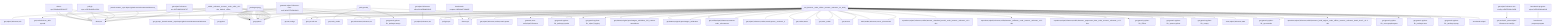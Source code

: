 graph TD
    app-mlperf-inference,d775cac873ee4231_(_nvidia,_retinanet,_tensorrt,_cuda,_valid,_r4.1-dev_default,_offline_) --> detect,os
    app-mlperf-inference,d775cac873ee4231_(_nvidia,_retinanet,_tensorrt,_cuda,_valid,_r4.1-dev_default,_offline_) --> get,sys-utils-cm
    app-mlperf-inference,d775cac873ee4231_(_nvidia,_retinanet,_tensorrt,_cuda,_valid,_r4.1-dev_default,_offline_) --> get,python
    get-mlperf-inference-src,4b57186581024797 --> detect,os
    get-mlperf-inference-src,4b57186581024797 --> get,python3
    get-git-repo,ed603e7292974f10_(_branch.master,_repo.https://github.com/mlcommons/inference_) --> detect,os
    get-mlperf-inference-src,4b57186581024797 --> get,git,repo,_branch.master,_repo.https://github.com/mlcommons/inference
    app-mlperf-inference,d775cac873ee4231_(_nvidia,_retinanet,_tensorrt,_cuda,_valid,_r4.1-dev_default,_offline_) --> get,mlcommons,inference,src
    pull-git-repo,c23132ed65c4421d --> detect,os
    app-mlperf-inference,d775cac873ee4231_(_nvidia,_retinanet,_tensorrt,_cuda,_valid,_r4.1-dev_default,_offline_) --> pull,git,repo
    get-mlperf-inference-utils,e341e5f86d8342e5 --> get,mlperf,inference,src
    app-mlperf-inference,d775cac873ee4231_(_nvidia,_retinanet,_tensorrt,_cuda,_valid,_r4.1-dev_default,_offline_) --> get,mlperf,inference,utils
    get-cuda-devices,7a3ede4d3558427a_(_with-pycuda_) --> get,cuda,_toolkit
    get-cuda-devices,7a3ede4d3558427a_(_with-pycuda_) --> get,python3
    get-generic-python-lib,94b62a682bc44791_(_package.pycuda_) --> get,python3
    get-cuda-devices,7a3ede4d3558427a_(_with-pycuda_) --> get,generic-python-lib,_package.pycuda
    get-generic-python-lib,94b62a682bc44791_(_package.numpy_) --> get,python3
    get-cuda-devices,7a3ede4d3558427a_(_with-pycuda_) --> get,generic-python-lib,_package.numpy
    app-mlperf-inference,d775cac873ee4231_(_nvidia,_retinanet,_tensorrt,_cuda,_valid,_r4.1-dev_default,_offline_) --> get,cuda-devices,_with-pycuda
    app-mlperf-inference-nvidia,bc3b17fb430f4732_(_run_harness,_cuda,_offline,_tensorrt,_retinanet,_rtx_4090_) --> detect,os
    detect-cpu,586c8a43320142f7 --> detect,os
    app-mlperf-inference-nvidia,bc3b17fb430f4732_(_run_harness,_cuda,_offline,_tensorrt,_retinanet,_rtx_4090_) --> detect,cpu
    app-mlperf-inference-nvidia,bc3b17fb430f4732_(_run_harness,_cuda,_offline,_tensorrt,_retinanet,_rtx_4090_) --> get,sys-utils-cm
    app-mlperf-inference-nvidia,bc3b17fb430f4732_(_run_harness,_cuda,_offline,_tensorrt,_retinanet,_rtx_4090_) --> get,mlperf,inference,nvidia,scratch,space
    get-generic-python-lib,94b62a682bc44791_(_mlperf_logging_) --> get,python3
    app-mlperf-inference-nvidia,bc3b17fb430f4732_(_run_harness,_cuda,_offline,_tensorrt,_retinanet,_rtx_4090_) --> get,generic-python-lib,_mlperf_logging
    app-mlperf-inference-nvidia,bc3b17fb430f4732_(_run_harness,_cuda,_offline,_tensorrt,_retinanet,_rtx_4090_) --> get,dataset,original,openimages,_validation,_full,_custom-annotations
    app-mlperf-inference-nvidia,bc3b17fb430f4732_(_run_harness,_cuda,_offline,_tensorrt,_retinanet,_rtx_4090_) --> get,dataset,original,openimages,_calibration
    app-mlperf-inference-nvidia,bc3b17fb430f4732_(_run_harness,_cuda,_offline,_tensorrt,_retinanet,_rtx_4090_) --> get,mlcommons,inference,src
    app-mlperf-inference-nvidia,bc3b17fb430f4732_(_run_harness,_cuda,_offline,_tensorrt,_retinanet,_rtx_4090_) --> get,nvidia,mlperf,inference,common-code,_mlcommons
    pull-git-repo,c23132ed65c4421d --> detect,os
    app-mlperf-inference-nvidia,bc3b17fb430f4732_(_run_harness,_cuda,_offline,_tensorrt,_retinanet,_rtx_4090_) --> pull,git,repo
    generate-mlperf-inference-user-conf,3af4475745964b93 --> detect,os
    detect-cpu,586c8a43320142f7 --> detect,os
    generate-mlperf-inference-user-conf,3af4475745964b93 --> detect,cpu
    generate-mlperf-inference-user-conf,3af4475745964b93 --> get,python
    generate-mlperf-inference-user-conf,3af4475745964b93 --> get,mlcommons,inference,src
    get-mlperf-inference-sut-configs,c2fbf72009e2445b --> get,cache,dir,_name.mlperf-inference-sut-configs
    generate-mlperf-inference-user-conf,3af4475745964b93 --> get,sut,configs
    app-mlperf-inference-nvidia,bc3b17fb430f4732_(_run_harness,_cuda,_offline,_tensorrt,_retinanet,_rtx_4090_) --> generate,user-conf,mlperf,inference
    get-generic-python-lib,94b62a682bc44791_(_package.pycuda_) --> get,python3
    app-mlperf-inference-nvidia,bc3b17fb430f4732_(_run_harness,_cuda,_offline,_tensorrt,_retinanet,_rtx_4090_) --> get,generic-python-lib,_package.pycuda
    app-mlperf-inference-nvidia,bc3b17fb430f4732_(_run_harness,_cuda,_offline,_tensorrt,_retinanet,_rtx_4090_) --> get,nvidia,mitten
    app-mlperf-inference-nvidia,bc3b17fb430f4732_(_run_harness,_cuda,_offline,_tensorrt,_retinanet,_rtx_4090_) --> get,cuda,_cudnn
    app-mlperf-inference-nvidia,bc3b17fb430f4732_(_run_harness,_cuda,_offline,_tensorrt,_retinanet,_rtx_4090_) --> get,tensorrt
    app-mlperf-inference-nvidia,bc3b17fb430f4732_(_run_harness,_cuda,_offline,_tensorrt,_retinanet,_rtx_4090_) --> build,nvidia,inference,server,_mlcommons
    app-mlperf-inference-nvidia,bc3b17fb430f4732_(_build_engine,_cuda,_offline,_tensorrt,_retinanet,_batch_size.2,_v4.1-dev_) --> detect,os
    detect-cpu,586c8a43320142f7 --> detect,os
    app-mlperf-inference-nvidia,bc3b17fb430f4732_(_build_engine,_cuda,_offline,_tensorrt,_retinanet,_batch_size.2,_v4.1-dev_) --> detect,cpu
    app-mlperf-inference-nvidia,bc3b17fb430f4732_(_build_engine,_cuda,_offline,_tensorrt,_retinanet,_batch_size.2,_v4.1-dev_) --> get,sys-utils-cm
    app-mlperf-inference-nvidia,bc3b17fb430f4732_(_build_engine,_cuda,_offline,_tensorrt,_retinanet,_batch_size.2,_v4.1-dev_) --> get,mlperf,inference,nvidia,scratch,space,_version.4_0
    get-generic-python-lib,94b62a682bc44791_(_mlperf_logging_) --> get,python3
    app-mlperf-inference-nvidia,bc3b17fb430f4732_(_build_engine,_cuda,_offline,_tensorrt,_retinanet,_batch_size.2,_v4.1-dev_) --> get,generic-python-lib,_mlperf_logging
    app-mlperf-inference-nvidia,bc3b17fb430f4732_(_build_engine,_cuda,_offline,_tensorrt,_retinanet,_batch_size.2,_v4.1-dev_) --> get,dataset,original,openimages,_validation,_full,_custom-annotations
    app-mlperf-inference-nvidia,bc3b17fb430f4732_(_build_engine,_cuda,_offline,_tensorrt,_retinanet,_batch_size.2,_v4.1-dev_) --> get,dataset,original,openimages,_calibration
    app-mlperf-inference-nvidia,bc3b17fb430f4732_(_build_engine,_cuda,_offline,_tensorrt,_retinanet,_batch_size.2,_v4.1-dev_) --> get,mlcommons,inference,src
    app-mlperf-inference-nvidia,bc3b17fb430f4732_(_build_engine,_cuda,_offline,_tensorrt,_retinanet,_batch_size.2,_v4.1-dev_) --> get,nvidia,mlperf,inference,common-code,_mlcommons
    pull-git-repo,c23132ed65c4421d --> detect,os
    app-mlperf-inference-nvidia,bc3b17fb430f4732_(_build_engine,_cuda,_offline,_tensorrt,_retinanet,_batch_size.2,_v4.1-dev_) --> pull,git,repo
    get-generic-python-lib,94b62a682bc44791_(_package.pycuda_) --> get,python3
    app-mlperf-inference-nvidia,bc3b17fb430f4732_(_build_engine,_cuda,_offline,_tensorrt,_retinanet,_batch_size.2,_v4.1-dev_) --> get,generic-python-lib,_package.pycuda
    app-mlperf-inference-nvidia,bc3b17fb430f4732_(_build_engine,_cuda,_offline,_tensorrt,_retinanet,_batch_size.2,_v4.1-dev_) --> get,nvidia,mitten
    app-mlperf-inference-nvidia,bc3b17fb430f4732_(_build_engine,_cuda,_offline,_tensorrt,_retinanet,_batch_size.2,_v4.1-dev_) --> get,cuda,_cudnn
    app-mlperf-inference-nvidia,bc3b17fb430f4732_(_build_engine,_cuda,_offline,_tensorrt,_retinanet,_batch_size.2,_v4.1-dev_) --> get,tensorrt
    app-mlperf-inference-nvidia,bc3b17fb430f4732_(_build_engine,_cuda,_offline,_tensorrt,_retinanet,_batch_size.2,_v4.1-dev_) --> build,nvidia,inference,server,_mlcommons
    app-mlperf-inference-nvidia,bc3b17fb430f4732_(_build_engine,_cuda,_offline,_tensorrt,_retinanet,_batch_size.2,_v4.1-dev_) --> reproduce,mlperf,inference,nvidia,harness,_preprocess_data,_cuda,_tensorrt,_retinanet,_v4.1-dev
    app-mlperf-inference-nvidia,bc3b17fb430f4732_(_build_engine,_cuda,_offline,_tensorrt,_retinanet,_batch_size.2,_v4.1-dev_) --> reproduce,mlperf,inference,nvidia,harness,_download_model,_cuda,_tensorrt,_retinanet,_v4.1-dev
    app-mlperf-inference-nvidia,bc3b17fb430f4732_(_build_engine,_cuda,_offline,_tensorrt,_retinanet,_batch_size.2,_v4.1-dev_) --> reproduce,mlperf,inference,nvidia,harness,_calibrate,_cuda,_tensorrt,_retinanet,_v4.1-dev
    get-generic-python-lib,94b62a682bc44791_(_Pillow_) --> get,python3
    app-mlperf-inference-nvidia,bc3b17fb430f4732_(_build_engine,_cuda,_offline,_tensorrt,_retinanet,_batch_size.2,_v4.1-dev_) --> get,generic-python-lib,_Pillow
    get-generic-python-lib,94b62a682bc44791_(_opencv-python_) --> get,python3
    app-mlperf-inference-nvidia,bc3b17fb430f4732_(_build_engine,_cuda,_offline,_tensorrt,_retinanet,_batch_size.2,_v4.1-dev_) --> get,generic-python-lib,_opencv-python
    get-generic-python-lib,94b62a682bc44791_(_numpy_) --> get,python3
    app-mlperf-inference-nvidia,bc3b17fb430f4732_(_build_engine,_cuda,_offline,_tensorrt,_retinanet,_batch_size.2,_v4.1-dev_) --> get,generic-python-lib,_numpy
    get-generic-python-lib,94b62a682bc44791_(_pycocotools_) --> get,python3
    app-mlperf-inference-nvidia,bc3b17fb430f4732_(_build_engine,_cuda,_offline,_tensorrt,_retinanet,_batch_size.2,_v4.1-dev_) --> get,generic-python-lib,_pycocotools
    get-generic-python-lib,94b62a682bc44791_(_onnx-graphsurgeon_) --> get,python3
    app-mlperf-inference-nvidia,bc3b17fb430f4732_(_build_engine,_cuda,_offline,_tensorrt,_retinanet,_batch_size.2,_v4.1-dev_) --> get,generic-python-lib,_onnx-graphsurgeon
    get-generic-python-lib,94b62a682bc44791_(_package.onnx_) --> get,python3
    app-mlperf-inference-nvidia,bc3b17fb430f4732_(_build_engine,_cuda,_offline,_tensorrt,_retinanet,_batch_size.2,_v4.1-dev_) --> get,generic-python-lib,_package.onnx
    get-generic-python-lib,94b62a682bc44791_(_package.sympy_) --> get,python3
    app-mlperf-inference-nvidia,bc3b17fb430f4732_(_build_engine,_cuda,_offline,_tensorrt,_retinanet,_batch_size.2,_v4.1-dev_) --> get,generic-python-lib,_package.sympy
    app-mlperf-inference-nvidia,bc3b17fb430f4732_(_build_engine,_cuda,_offline,_tensorrt,_retinanet,_batch_size.2,_v4.1-dev_) --> save,mlperf,inference,state
    app-mlperf-inference-nvidia,bc3b17fb430f4732_(_run_harness,_cuda,_offline,_tensorrt,_retinanet,_rtx_4090_) --> reproduce,mlperf,inference,nvidia,harness,_build_engine,_cuda,_offline,_tensorrt,_retinanet,_batch_size.2,_v4.1-dev
    app-mlperf-inference-nvidia,bc3b17fb430f4732_(_run_harness,_cuda,_offline,_tensorrt,_retinanet,_rtx_4090_) --> reproduce,mlperf,inference,nvidia,harness,_preprocess_data,_cuda,_tensorrt,_retinanet,_v4.1-dev
    get-generic-python-lib,94b62a682bc44791_(_Pillow_) --> get,python3
    app-mlperf-inference-nvidia,bc3b17fb430f4732_(_run_harness,_cuda,_offline,_tensorrt,_retinanet,_rtx_4090_) --> get,generic-python-lib,_Pillow
    get-generic-python-lib,94b62a682bc44791_(_opencv-python_) --> get,python3
    app-mlperf-inference-nvidia,bc3b17fb430f4732_(_run_harness,_cuda,_offline,_tensorrt,_retinanet,_rtx_4090_) --> get,generic-python-lib,_opencv-python
    get-generic-python-lib,94b62a682bc44791_(_numpy_) --> get,python3
    app-mlperf-inference-nvidia,bc3b17fb430f4732_(_run_harness,_cuda,_offline,_tensorrt,_retinanet,_rtx_4090_) --> get,generic-python-lib,_numpy
    get-generic-python-lib,94b62a682bc44791_(_pycocotools_) --> get,python3
    app-mlperf-inference-nvidia,bc3b17fb430f4732_(_run_harness,_cuda,_offline,_tensorrt,_retinanet,_rtx_4090_) --> get,generic-python-lib,_pycocotools
    get-generic-python-lib,94b62a682bc44791_(_onnx-graphsurgeon_) --> get,python3
    app-mlperf-inference-nvidia,bc3b17fb430f4732_(_run_harness,_cuda,_offline,_tensorrt,_retinanet,_rtx_4090_) --> get,generic-python-lib,_onnx-graphsurgeon
    get-generic-python-lib,94b62a682bc44791_(_package.onnx_) --> get,python3
    app-mlperf-inference-nvidia,bc3b17fb430f4732_(_run_harness,_cuda,_offline,_tensorrt,_retinanet,_rtx_4090_) --> get,generic-python-lib,_package.onnx
    get-generic-python-lib,94b62a682bc44791_(_package.sympy_) --> get,python3
    app-mlperf-inference-nvidia,bc3b17fb430f4732_(_run_harness,_cuda,_offline,_tensorrt,_retinanet,_rtx_4090_) --> get,generic-python-lib,_package.sympy
    detect-cpu,586c8a43320142f7 --> detect,os
    benchmark-program,19f369ef47084895 --> detect,cpu
    benchmark-program-mlperf,cfff0132a8aa4018 --> benchmark-program,program
    app-mlperf-inference-nvidia,bc3b17fb430f4732_(_run_harness,_cuda,_offline,_tensorrt,_retinanet,_rtx_4090_) --> benchmark-mlperf